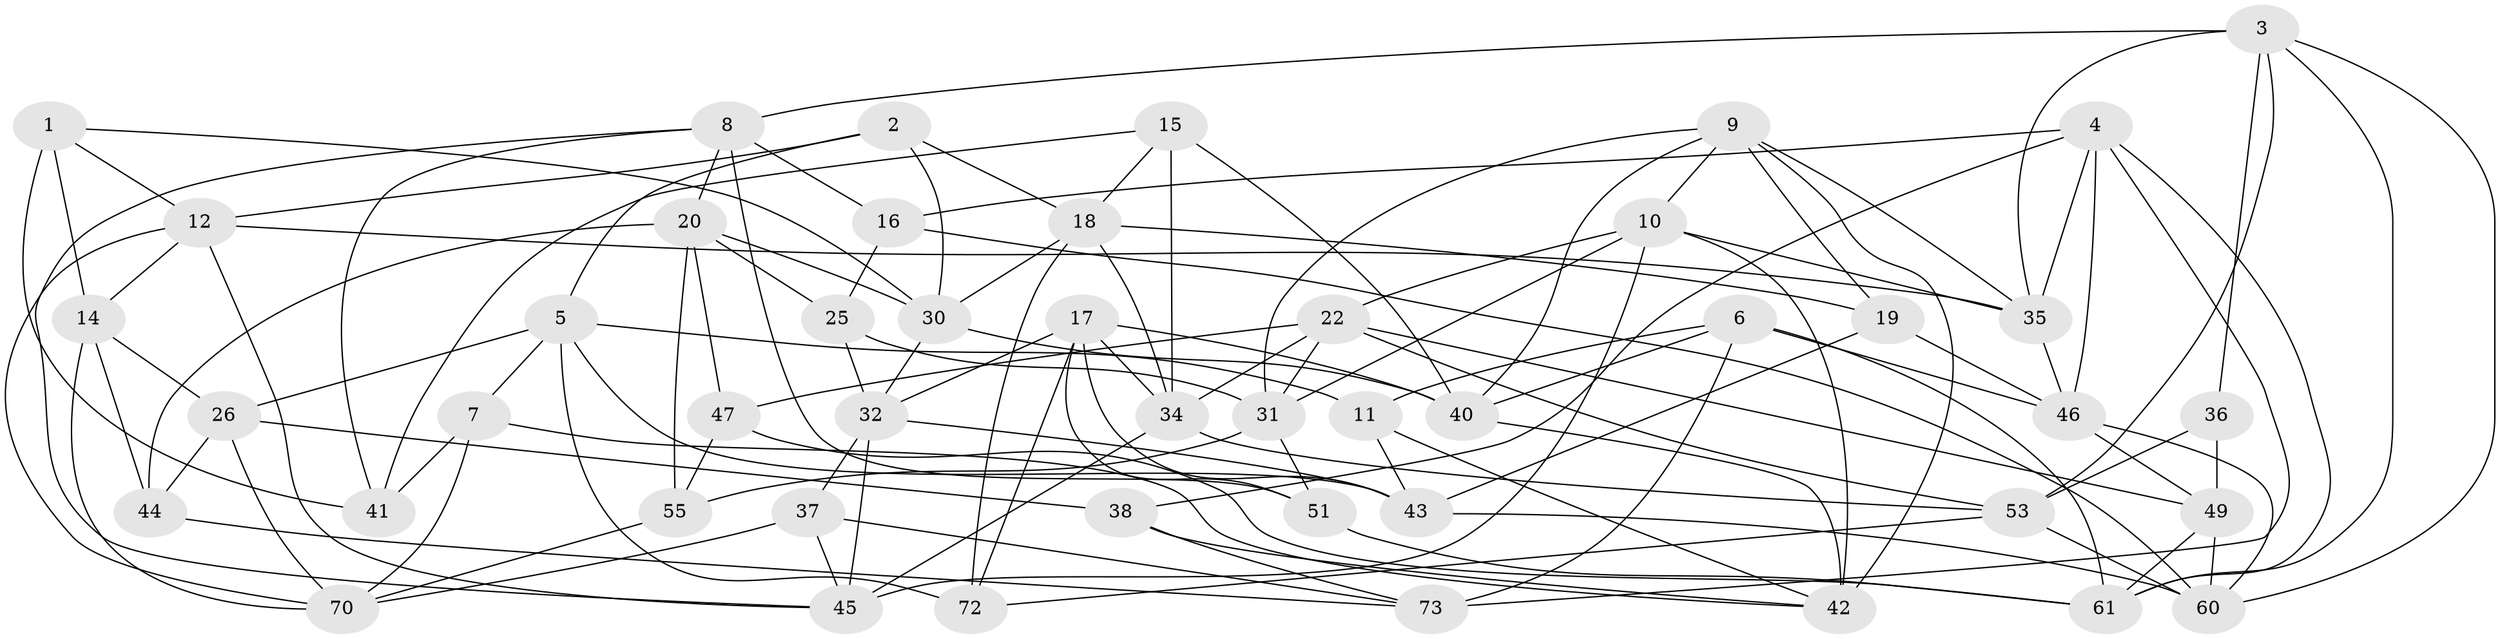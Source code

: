 // Generated by graph-tools (version 1.1) at 2025/24/03/03/25 07:24:26]
// undirected, 47 vertices, 121 edges
graph export_dot {
graph [start="1"]
  node [color=gray90,style=filled];
  1;
  2;
  3 [super="+24"];
  4 [super="+28"];
  5 [super="+62"];
  6 [super="+23"];
  7;
  8 [super="+76"];
  9 [super="+13"];
  10 [super="+33"];
  11;
  12 [super="+21"];
  14 [super="+66"];
  15;
  16;
  17 [super="+58"];
  18 [super="+39"];
  19;
  20 [super="+27"];
  22 [super="+48"];
  25;
  26 [super="+29"];
  30 [super="+50"];
  31 [super="+77"];
  32 [super="+59"];
  34 [super="+54"];
  35 [super="+52"];
  36;
  37;
  38;
  40 [super="+57"];
  41;
  42 [super="+64"];
  43 [super="+67"];
  44;
  45 [super="+56"];
  46 [super="+63"];
  47;
  49 [super="+71"];
  51;
  53 [super="+68"];
  55;
  60 [super="+65"];
  61 [super="+69"];
  70 [super="+75"];
  72;
  73 [super="+74"];
  1 -- 12;
  1 -- 30;
  1 -- 41;
  1 -- 14;
  2 -- 5;
  2 -- 12;
  2 -- 30;
  2 -- 18;
  3 -- 35;
  3 -- 36;
  3 -- 53;
  3 -- 61;
  3 -- 60;
  3 -- 8;
  4 -- 73;
  4 -- 35;
  4 -- 16;
  4 -- 38;
  4 -- 46;
  4 -- 61;
  5 -- 7;
  5 -- 72;
  5 -- 43;
  5 -- 11;
  5 -- 26;
  6 -- 73 [weight=2];
  6 -- 11;
  6 -- 61;
  6 -- 40;
  6 -- 46;
  7 -- 42;
  7 -- 41;
  7 -- 70;
  8 -- 41;
  8 -- 16;
  8 -- 20;
  8 -- 51;
  8 -- 45;
  9 -- 31;
  9 -- 19;
  9 -- 42;
  9 -- 10;
  9 -- 40;
  9 -- 35;
  10 -- 42;
  10 -- 45;
  10 -- 31;
  10 -- 22;
  10 -- 35;
  11 -- 42;
  11 -- 43;
  12 -- 45;
  12 -- 14;
  12 -- 70;
  12 -- 35;
  14 -- 44;
  14 -- 70;
  14 -- 26 [weight=2];
  15 -- 41;
  15 -- 18;
  15 -- 40;
  15 -- 34;
  16 -- 25;
  16 -- 60;
  17 -- 51;
  17 -- 72;
  17 -- 43;
  17 -- 32;
  17 -- 40;
  17 -- 34;
  18 -- 19;
  18 -- 30;
  18 -- 72;
  18 -- 34;
  19 -- 43;
  19 -- 46;
  20 -- 25;
  20 -- 44;
  20 -- 47;
  20 -- 55;
  20 -- 30;
  22 -- 31;
  22 -- 49;
  22 -- 34;
  22 -- 53;
  22 -- 47;
  25 -- 31;
  25 -- 32;
  26 -- 38;
  26 -- 70;
  26 -- 44;
  30 -- 32;
  30 -- 40;
  31 -- 55;
  31 -- 51;
  32 -- 45;
  32 -- 43;
  32 -- 37;
  34 -- 45;
  34 -- 53;
  35 -- 46;
  36 -- 49 [weight=2];
  36 -- 53;
  37 -- 73;
  37 -- 45;
  37 -- 70;
  38 -- 42;
  38 -- 73;
  40 -- 42;
  43 -- 60;
  44 -- 73;
  46 -- 49;
  46 -- 60;
  47 -- 61;
  47 -- 55;
  49 -- 61;
  49 -- 60;
  51 -- 61;
  53 -- 72;
  53 -- 60;
  55 -- 70;
}
